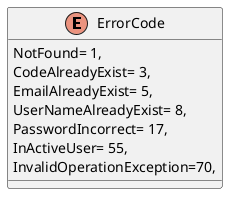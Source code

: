 @startuml
enum ErrorCode {
    NotFound= 1,
    CodeAlreadyExist= 3,
    EmailAlreadyExist= 5,
    UserNameAlreadyExist= 8,
    PasswordIncorrect= 17,
    InActiveUser= 55,
    InvalidOperationException=70,
}
@enduml
